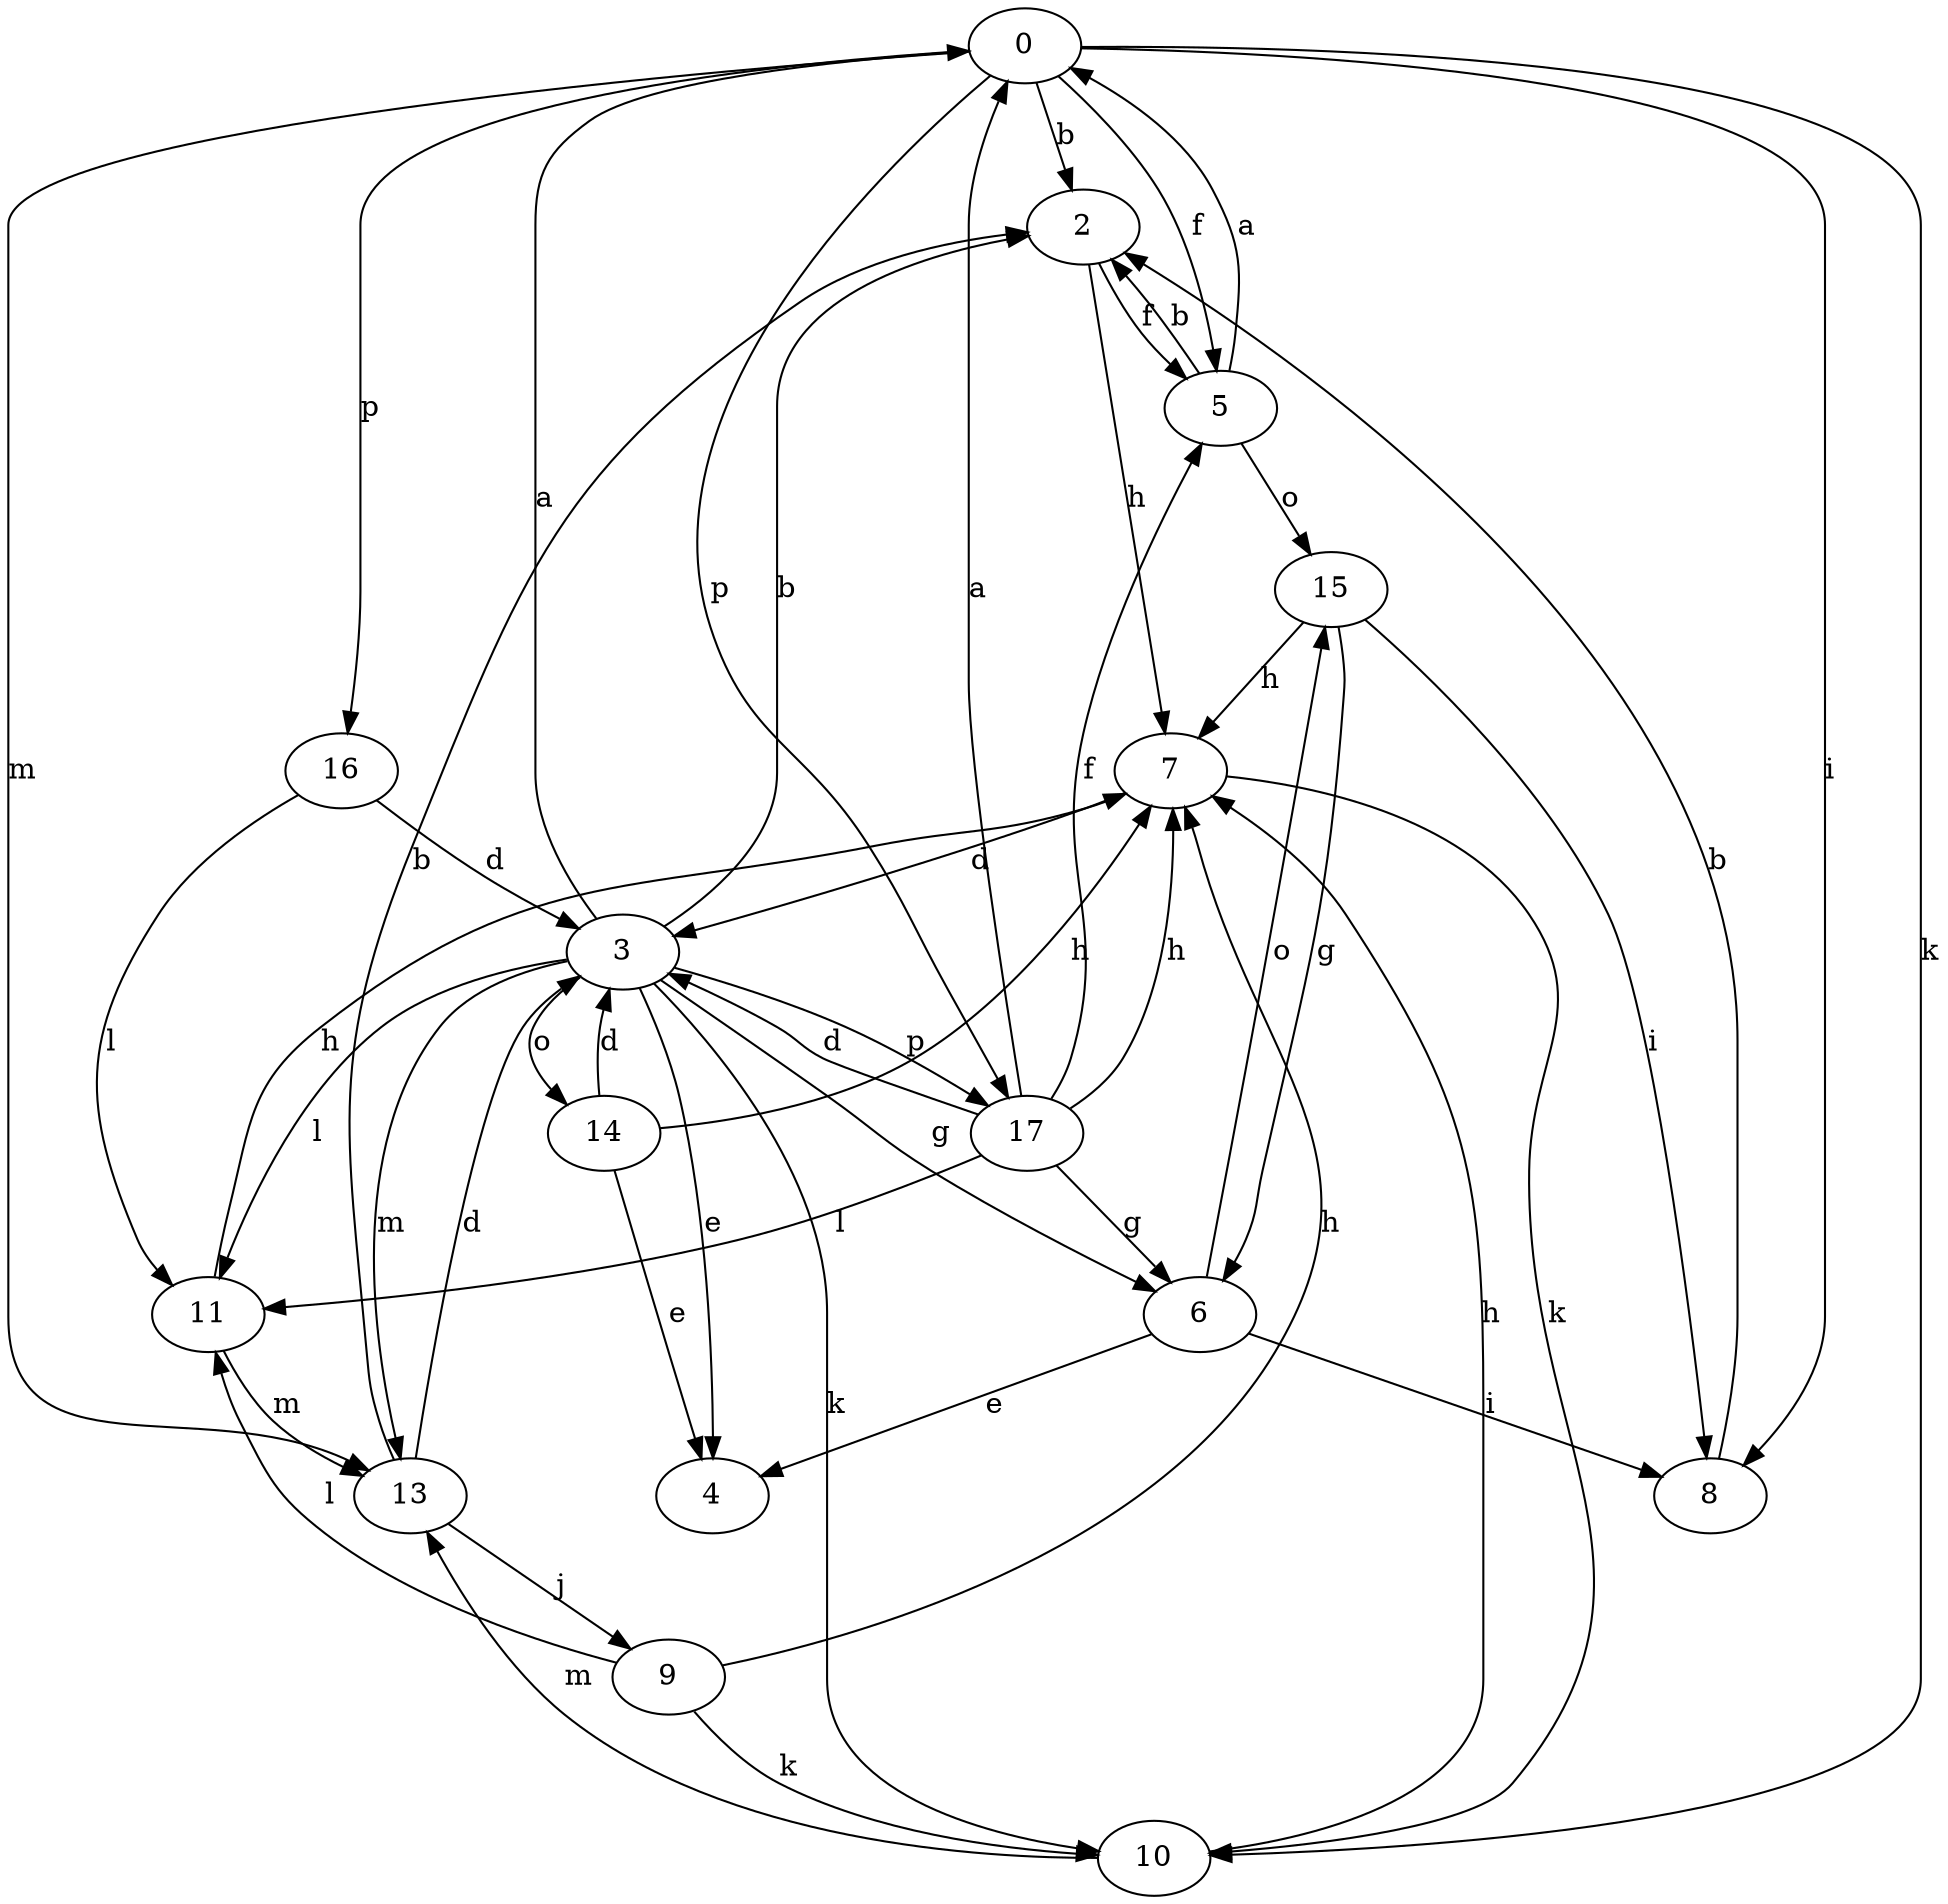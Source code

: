 strict digraph  {
0;
2;
3;
4;
5;
6;
7;
8;
9;
10;
11;
13;
14;
15;
16;
17;
0 -> 2  [label=b];
0 -> 5  [label=f];
0 -> 8  [label=i];
0 -> 10  [label=k];
0 -> 13  [label=m];
0 -> 16  [label=p];
0 -> 17  [label=p];
2 -> 5  [label=f];
2 -> 7  [label=h];
3 -> 0  [label=a];
3 -> 2  [label=b];
3 -> 4  [label=e];
3 -> 6  [label=g];
3 -> 10  [label=k];
3 -> 11  [label=l];
3 -> 13  [label=m];
3 -> 14  [label=o];
3 -> 17  [label=p];
5 -> 0  [label=a];
5 -> 2  [label=b];
5 -> 15  [label=o];
6 -> 4  [label=e];
6 -> 8  [label=i];
6 -> 15  [label=o];
7 -> 3  [label=d];
7 -> 10  [label=k];
8 -> 2  [label=b];
9 -> 7  [label=h];
9 -> 10  [label=k];
9 -> 11  [label=l];
10 -> 7  [label=h];
10 -> 13  [label=m];
11 -> 7  [label=h];
11 -> 13  [label=m];
13 -> 2  [label=b];
13 -> 3  [label=d];
13 -> 9  [label=j];
14 -> 3  [label=d];
14 -> 4  [label=e];
14 -> 7  [label=h];
15 -> 6  [label=g];
15 -> 7  [label=h];
15 -> 8  [label=i];
16 -> 3  [label=d];
16 -> 11  [label=l];
17 -> 0  [label=a];
17 -> 3  [label=d];
17 -> 5  [label=f];
17 -> 6  [label=g];
17 -> 7  [label=h];
17 -> 11  [label=l];
}
